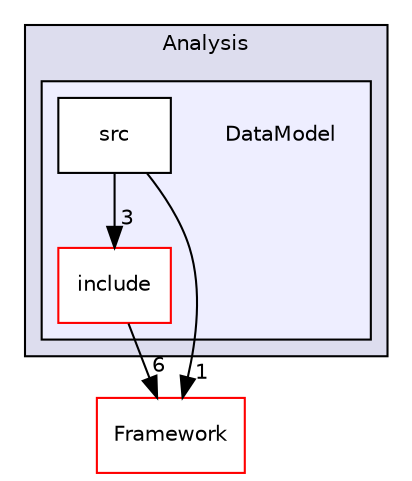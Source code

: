 digraph "/home/travis/build/AliceO2Group/AliceO2/Analysis/DataModel" {
  bgcolor=transparent;
  compound=true
  node [ fontsize="10", fontname="Helvetica"];
  edge [ labelfontsize="10", labelfontname="Helvetica"];
  subgraph clusterdir_19b17cb436010079e3d017a29cb7858f {
    graph [ bgcolor="#ddddee", pencolor="black", label="Analysis" fontname="Helvetica", fontsize="10", URL="dir_19b17cb436010079e3d017a29cb7858f.html"]
  subgraph clusterdir_f41dd59f861c855ea21b0dc3111cb7b0 {
    graph [ bgcolor="#eeeeff", pencolor="black", label="" URL="dir_f41dd59f861c855ea21b0dc3111cb7b0.html"];
    dir_f41dd59f861c855ea21b0dc3111cb7b0 [shape=plaintext label="DataModel"];
    dir_7683e4c5aa7478ea0e5a46a41c8497b7 [shape=box label="include" color="red" fillcolor="white" style="filled" URL="dir_7683e4c5aa7478ea0e5a46a41c8497b7.html"];
    dir_11c44d21aa48687fb93b207a13bbbfe3 [shape=box label="src" color="black" fillcolor="white" style="filled" URL="dir_11c44d21aa48687fb93b207a13bbbfe3.html"];
  }
  }
  dir_bcbb2cf9a3d3d83e5515c82071a07177 [shape=box label="Framework" color="red" URL="dir_bcbb2cf9a3d3d83e5515c82071a07177.html"];
  dir_11c44d21aa48687fb93b207a13bbbfe3->dir_7683e4c5aa7478ea0e5a46a41c8497b7 [headlabel="3", labeldistance=1.5 headhref="dir_000012_000010.html"];
  dir_11c44d21aa48687fb93b207a13bbbfe3->dir_bcbb2cf9a3d3d83e5515c82071a07177 [headlabel="1", labeldistance=1.5 headhref="dir_000012_000013.html"];
  dir_7683e4c5aa7478ea0e5a46a41c8497b7->dir_bcbb2cf9a3d3d83e5515c82071a07177 [headlabel="6", labeldistance=1.5 headhref="dir_000010_000013.html"];
}
